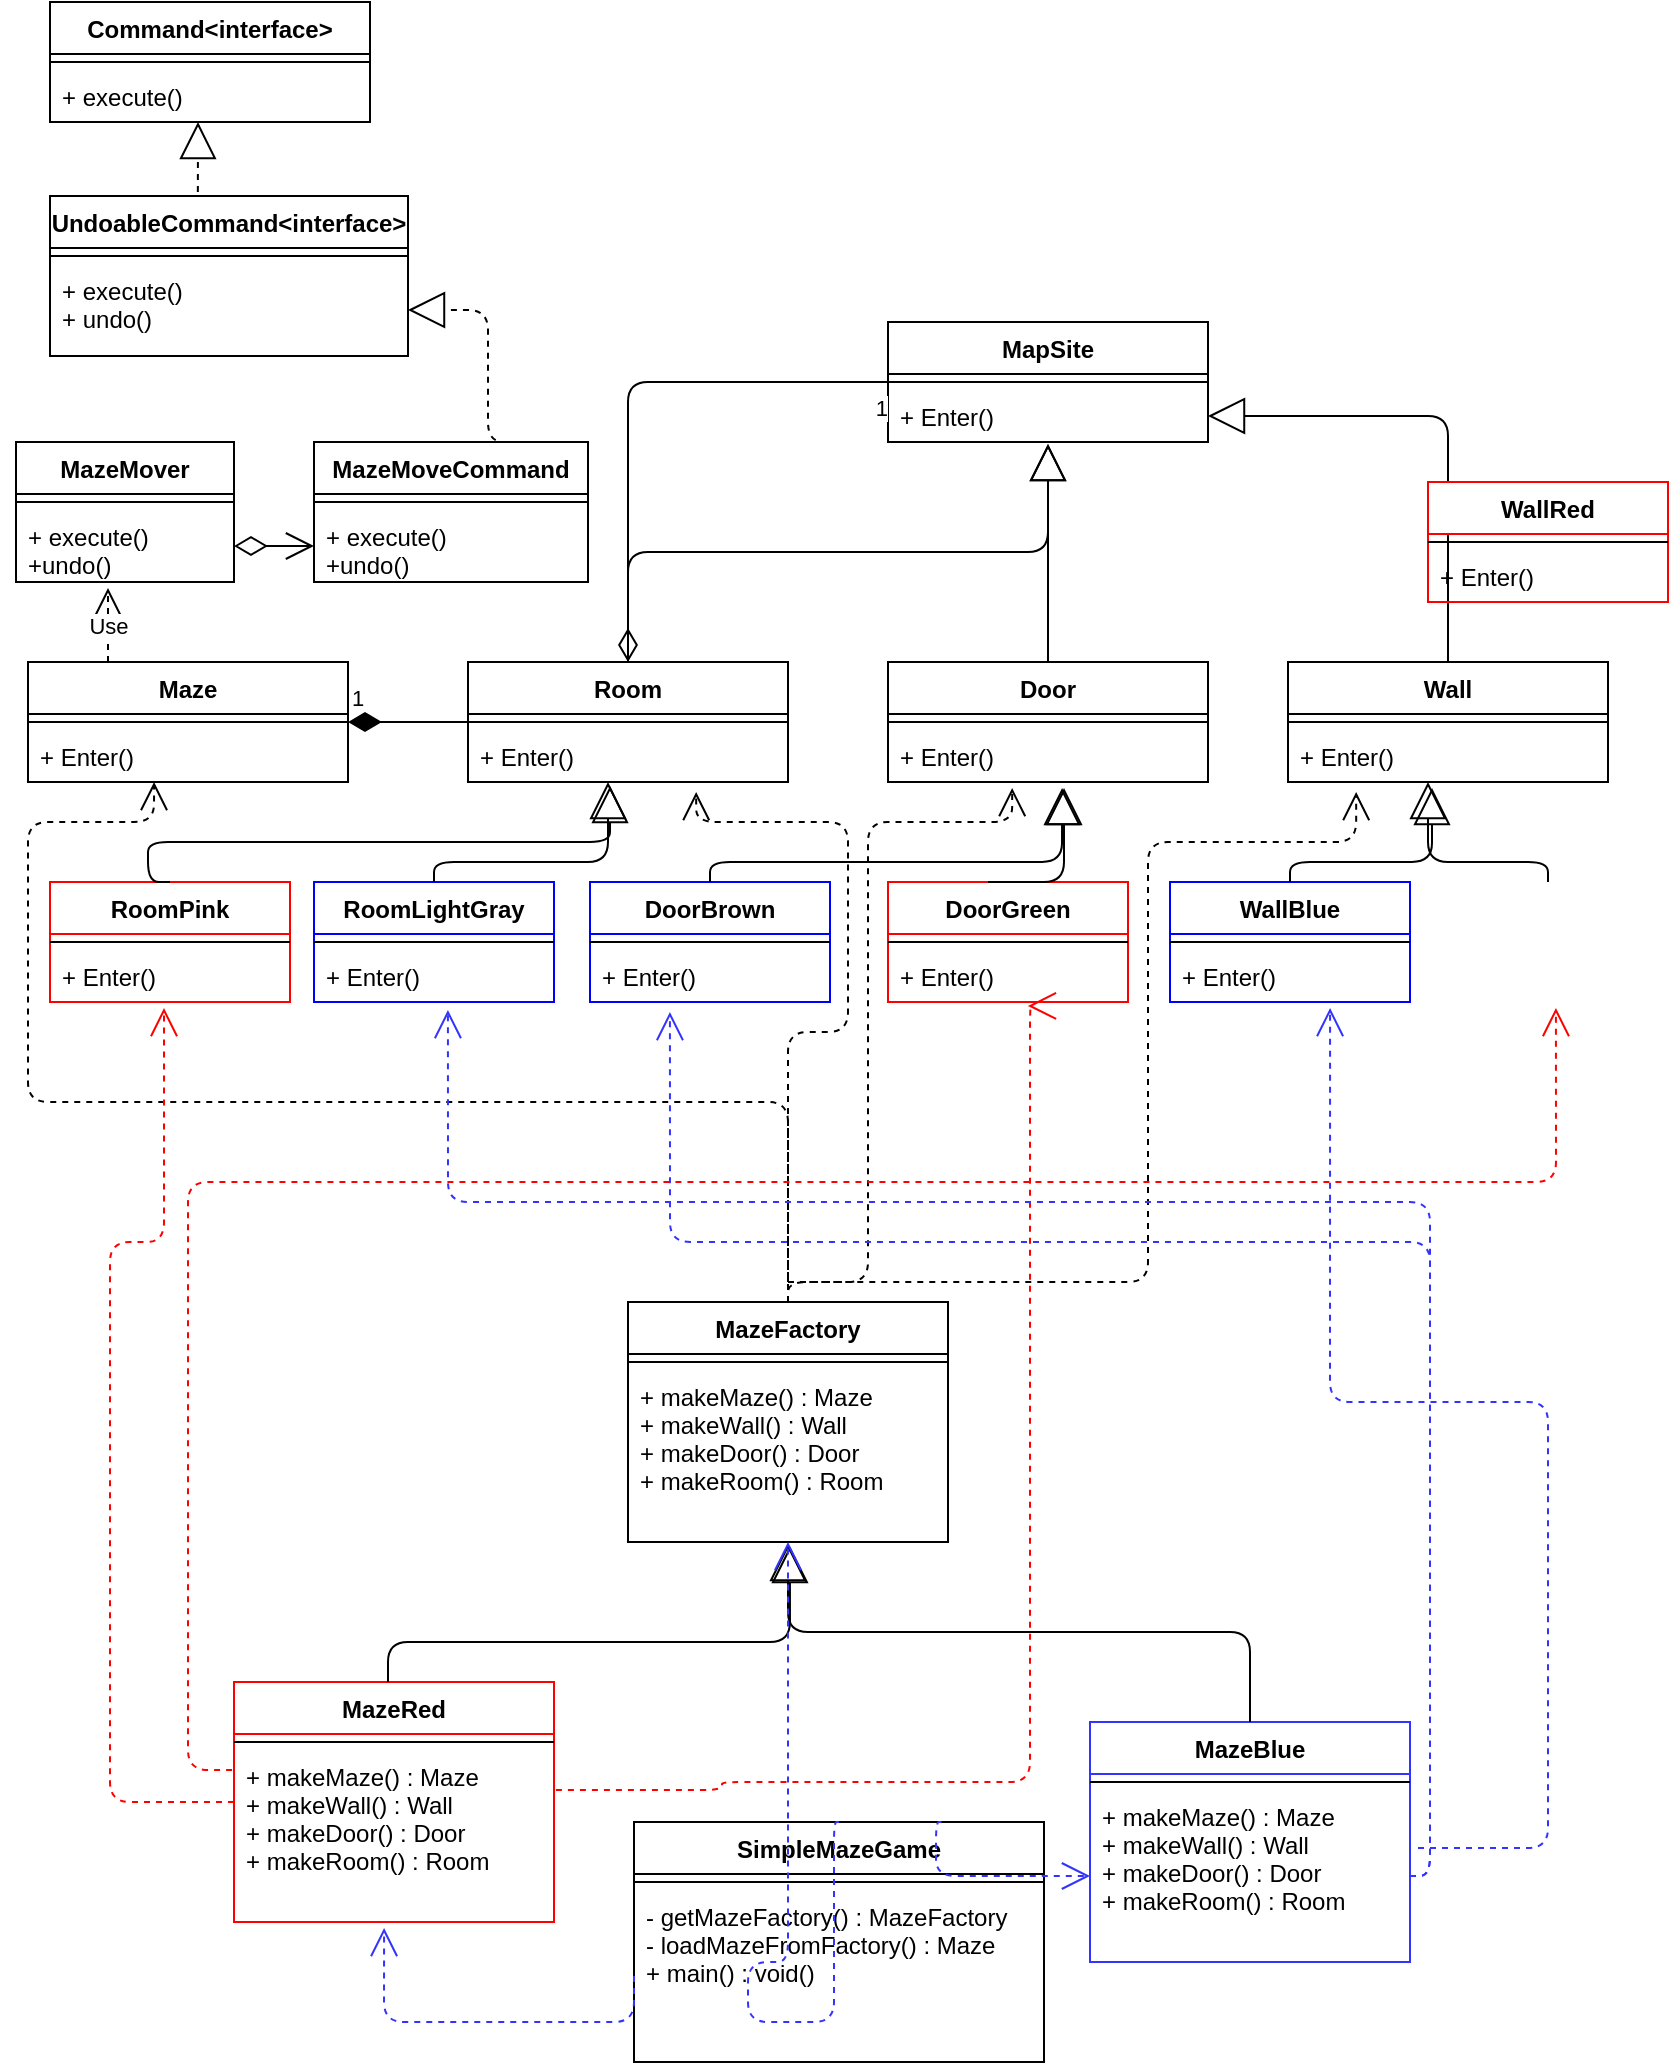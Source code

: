 <mxfile version="14.4.3" type="github">
  <diagram id="TXsH7dUHK2AJdoG5btON" name="Page-1">
    <mxGraphModel dx="1409" dy="719" grid="1" gridSize="10" guides="1" tooltips="1" connect="1" arrows="1" fold="1" page="1" pageScale="1" pageWidth="850" pageHeight="1100" math="0" shadow="0">
      <root>
        <mxCell id="0" />
        <mxCell id="1" parent="0" />
        <mxCell id="nlGNvuuSfk-lhknSh3Hi-1" value="MapSite" style="swimlane;fontStyle=1;align=center;verticalAlign=top;childLayout=stackLayout;horizontal=1;startSize=26;horizontalStack=0;resizeParent=1;resizeParentMax=0;resizeLast=0;collapsible=1;marginBottom=0;" parent="1" vertex="1">
          <mxGeometry x="450" y="180" width="160" height="60" as="geometry" />
        </mxCell>
        <mxCell id="nlGNvuuSfk-lhknSh3Hi-3" value="" style="line;strokeWidth=1;fillColor=none;align=left;verticalAlign=middle;spacingTop=-1;spacingLeft=3;spacingRight=3;rotatable=0;labelPosition=right;points=[];portConstraint=eastwest;" parent="nlGNvuuSfk-lhknSh3Hi-1" vertex="1">
          <mxGeometry y="26" width="160" height="8" as="geometry" />
        </mxCell>
        <mxCell id="nlGNvuuSfk-lhknSh3Hi-4" value="+ Enter()" style="text;strokeColor=none;fillColor=none;align=left;verticalAlign=top;spacingLeft=4;spacingRight=4;overflow=hidden;rotatable=0;points=[[0,0.5],[1,0.5]];portConstraint=eastwest;" parent="nlGNvuuSfk-lhknSh3Hi-1" vertex="1">
          <mxGeometry y="34" width="160" height="26" as="geometry" />
        </mxCell>
        <mxCell id="nlGNvuuSfk-lhknSh3Hi-5" value="Room" style="swimlane;fontStyle=1;align=center;verticalAlign=top;childLayout=stackLayout;horizontal=1;startSize=26;horizontalStack=0;resizeParent=1;resizeParentMax=0;resizeLast=0;collapsible=1;marginBottom=0;" parent="1" vertex="1">
          <mxGeometry x="240" y="350" width="160" height="60" as="geometry" />
        </mxCell>
        <mxCell id="nlGNvuuSfk-lhknSh3Hi-6" value="" style="line;strokeWidth=1;fillColor=none;align=left;verticalAlign=middle;spacingTop=-1;spacingLeft=3;spacingRight=3;rotatable=0;labelPosition=right;points=[];portConstraint=eastwest;" parent="nlGNvuuSfk-lhknSh3Hi-5" vertex="1">
          <mxGeometry y="26" width="160" height="8" as="geometry" />
        </mxCell>
        <mxCell id="nlGNvuuSfk-lhknSh3Hi-7" value="+ Enter()" style="text;strokeColor=none;fillColor=none;align=left;verticalAlign=top;spacingLeft=4;spacingRight=4;overflow=hidden;rotatable=0;points=[[0,0.5],[1,0.5]];portConstraint=eastwest;" parent="nlGNvuuSfk-lhknSh3Hi-5" vertex="1">
          <mxGeometry y="34" width="160" height="26" as="geometry" />
        </mxCell>
        <mxCell id="nlGNvuuSfk-lhknSh3Hi-8" value="Door" style="swimlane;fontStyle=1;align=center;verticalAlign=top;childLayout=stackLayout;horizontal=1;startSize=26;horizontalStack=0;resizeParent=1;resizeParentMax=0;resizeLast=0;collapsible=1;marginBottom=0;" parent="1" vertex="1">
          <mxGeometry x="450" y="350" width="160" height="60" as="geometry" />
        </mxCell>
        <mxCell id="nlGNvuuSfk-lhknSh3Hi-9" value="" style="line;strokeWidth=1;fillColor=none;align=left;verticalAlign=middle;spacingTop=-1;spacingLeft=3;spacingRight=3;rotatable=0;labelPosition=right;points=[];portConstraint=eastwest;" parent="nlGNvuuSfk-lhknSh3Hi-8" vertex="1">
          <mxGeometry y="26" width="160" height="8" as="geometry" />
        </mxCell>
        <mxCell id="nlGNvuuSfk-lhknSh3Hi-10" value="+ Enter()" style="text;strokeColor=none;fillColor=none;align=left;verticalAlign=top;spacingLeft=4;spacingRight=4;overflow=hidden;rotatable=0;points=[[0,0.5],[1,0.5]];portConstraint=eastwest;" parent="nlGNvuuSfk-lhknSh3Hi-8" vertex="1">
          <mxGeometry y="34" width="160" height="26" as="geometry" />
        </mxCell>
        <mxCell id="nlGNvuuSfk-lhknSh3Hi-11" value="Wall" style="swimlane;fontStyle=1;align=center;verticalAlign=top;childLayout=stackLayout;horizontal=1;startSize=26;horizontalStack=0;resizeParent=1;resizeParentMax=0;resizeLast=0;collapsible=1;marginBottom=0;" parent="1" vertex="1">
          <mxGeometry x="650" y="350" width="160" height="60" as="geometry" />
        </mxCell>
        <mxCell id="nlGNvuuSfk-lhknSh3Hi-12" value="" style="line;strokeWidth=1;fillColor=none;align=left;verticalAlign=middle;spacingTop=-1;spacingLeft=3;spacingRight=3;rotatable=0;labelPosition=right;points=[];portConstraint=eastwest;" parent="nlGNvuuSfk-lhknSh3Hi-11" vertex="1">
          <mxGeometry y="26" width="160" height="8" as="geometry" />
        </mxCell>
        <mxCell id="nlGNvuuSfk-lhknSh3Hi-13" value="+ Enter()" style="text;strokeColor=none;fillColor=none;align=left;verticalAlign=top;spacingLeft=4;spacingRight=4;overflow=hidden;rotatable=0;points=[[0,0.5],[1,0.5]];portConstraint=eastwest;" parent="nlGNvuuSfk-lhknSh3Hi-11" vertex="1">
          <mxGeometry y="34" width="160" height="26" as="geometry" />
        </mxCell>
        <mxCell id="nlGNvuuSfk-lhknSh3Hi-14" value="Maze" style="swimlane;fontStyle=1;align=center;verticalAlign=top;childLayout=stackLayout;horizontal=1;startSize=26;horizontalStack=0;resizeParent=1;resizeParentMax=0;resizeLast=0;collapsible=1;marginBottom=0;" parent="1" vertex="1">
          <mxGeometry x="20" y="350" width="160" height="60" as="geometry" />
        </mxCell>
        <mxCell id="nlGNvuuSfk-lhknSh3Hi-15" value="" style="line;strokeWidth=1;fillColor=none;align=left;verticalAlign=middle;spacingTop=-1;spacingLeft=3;spacingRight=3;rotatable=0;labelPosition=right;points=[];portConstraint=eastwest;" parent="nlGNvuuSfk-lhknSh3Hi-14" vertex="1">
          <mxGeometry y="26" width="160" height="8" as="geometry" />
        </mxCell>
        <mxCell id="nlGNvuuSfk-lhknSh3Hi-16" value="+ Enter()" style="text;strokeColor=none;fillColor=none;align=left;verticalAlign=top;spacingLeft=4;spacingRight=4;overflow=hidden;rotatable=0;points=[[0,0.5],[1,0.5]];portConstraint=eastwest;" parent="nlGNvuuSfk-lhknSh3Hi-14" vertex="1">
          <mxGeometry y="34" width="160" height="26" as="geometry" />
        </mxCell>
        <mxCell id="nlGNvuuSfk-lhknSh3Hi-21" value="1" style="endArrow=none;html=1;endSize=12;startArrow=diamondThin;startSize=14;startFill=1;edgeStyle=orthogonalEdgeStyle;align=left;verticalAlign=bottom;endFill=0;exitX=1;exitY=0.5;exitDx=0;exitDy=0;entryX=0;entryY=0.5;entryDx=0;entryDy=0;" parent="1" source="nlGNvuuSfk-lhknSh3Hi-14" target="nlGNvuuSfk-lhknSh3Hi-5" edge="1">
          <mxGeometry x="-1" y="3" relative="1" as="geometry">
            <mxPoint x="220" y="500" as="sourcePoint" />
            <mxPoint x="310" y="500" as="targetPoint" />
            <Array as="points">
              <mxPoint x="210" y="380" />
              <mxPoint x="210" y="380" />
            </Array>
          </mxGeometry>
        </mxCell>
        <mxCell id="nlGNvuuSfk-lhknSh3Hi-22" value="" style="endArrow=none;html=1;endSize=12;startArrow=diamondThin;startSize=14;startFill=0;edgeStyle=orthogonalEdgeStyle;exitX=0.5;exitY=0;exitDx=0;exitDy=0;entryX=0;entryY=0.5;entryDx=0;entryDy=0;endFill=0;" parent="1" source="nlGNvuuSfk-lhknSh3Hi-5" target="nlGNvuuSfk-lhknSh3Hi-1" edge="1">
          <mxGeometry relative="1" as="geometry">
            <mxPoint x="530" y="510" as="sourcePoint" />
            <mxPoint x="690" y="510" as="targetPoint" />
          </mxGeometry>
        </mxCell>
        <mxCell id="nlGNvuuSfk-lhknSh3Hi-24" value="1" style="edgeLabel;resizable=0;html=1;align=right;verticalAlign=top;" parent="nlGNvuuSfk-lhknSh3Hi-22" connectable="0" vertex="1">
          <mxGeometry x="1" relative="1" as="geometry" />
        </mxCell>
        <mxCell id="nlGNvuuSfk-lhknSh3Hi-25" value="" style="endArrow=block;endSize=16;endFill=0;html=1;exitX=0.5;exitY=0;exitDx=0;exitDy=0;entryX=0.5;entryY=1.038;entryDx=0;entryDy=0;entryPerimeter=0;edgeStyle=orthogonalEdgeStyle;" parent="1" source="nlGNvuuSfk-lhknSh3Hi-5" target="nlGNvuuSfk-lhknSh3Hi-4" edge="1">
          <mxGeometry width="160" relative="1" as="geometry">
            <mxPoint x="530" y="510" as="sourcePoint" />
            <mxPoint x="690" y="510" as="targetPoint" />
          </mxGeometry>
        </mxCell>
        <mxCell id="nlGNvuuSfk-lhknSh3Hi-26" value="" style="endArrow=block;endSize=16;endFill=0;html=1;exitX=0.5;exitY=0;exitDx=0;exitDy=0;edgeStyle=orthogonalEdgeStyle;entryX=0.5;entryY=1.038;entryDx=0;entryDy=0;entryPerimeter=0;" parent="1" source="nlGNvuuSfk-lhknSh3Hi-8" target="nlGNvuuSfk-lhknSh3Hi-4" edge="1">
          <mxGeometry width="160" relative="1" as="geometry">
            <mxPoint x="330" y="360" as="sourcePoint" />
            <mxPoint x="470" y="300" as="targetPoint" />
          </mxGeometry>
        </mxCell>
        <mxCell id="nlGNvuuSfk-lhknSh3Hi-27" value="" style="endArrow=block;endSize=16;endFill=0;html=1;exitX=0.5;exitY=0;exitDx=0;exitDy=0;edgeStyle=orthogonalEdgeStyle;" parent="1" source="nlGNvuuSfk-lhknSh3Hi-11" edge="1" target="nlGNvuuSfk-lhknSh3Hi-4">
          <mxGeometry width="160" relative="1" as="geometry">
            <mxPoint x="340" y="370" as="sourcePoint" />
            <mxPoint x="400" y="280" as="targetPoint" />
          </mxGeometry>
        </mxCell>
        <mxCell id="5iFGNc_Or3QthpzFmU8G-1" value="MazeFactory" style="swimlane;fontStyle=1;align=center;verticalAlign=top;childLayout=stackLayout;horizontal=1;startSize=26;horizontalStack=0;resizeParent=1;resizeParentMax=0;resizeLast=0;collapsible=1;marginBottom=0;" parent="1" vertex="1">
          <mxGeometry x="320" y="670" width="160" height="120" as="geometry" />
        </mxCell>
        <mxCell id="5iFGNc_Or3QthpzFmU8G-2" value="" style="line;strokeWidth=1;fillColor=none;align=left;verticalAlign=middle;spacingTop=-1;spacingLeft=3;spacingRight=3;rotatable=0;labelPosition=right;points=[];portConstraint=eastwest;" parent="5iFGNc_Or3QthpzFmU8G-1" vertex="1">
          <mxGeometry y="26" width="160" height="8" as="geometry" />
        </mxCell>
        <mxCell id="5iFGNc_Or3QthpzFmU8G-3" value="+ makeMaze() : Maze&#xa;+ makeWall() : Wall&#xa;+ makeDoor() : Door&#xa;+ makeRoom() : Room" style="text;strokeColor=none;fillColor=none;align=left;verticalAlign=top;spacingLeft=4;spacingRight=4;overflow=hidden;rotatable=0;points=[[0,0.5],[1,0.5]];portConstraint=eastwest;" parent="5iFGNc_Or3QthpzFmU8G-1" vertex="1">
          <mxGeometry y="34" width="160" height="86" as="geometry" />
        </mxCell>
        <mxCell id="5iFGNc_Or3QthpzFmU8G-4" value="MazeRed" style="swimlane;fontStyle=1;align=center;verticalAlign=top;childLayout=stackLayout;horizontal=1;startSize=26;horizontalStack=0;resizeParent=1;resizeParentMax=0;resizeLast=0;collapsible=1;marginBottom=0;strokeColor=#FF0000;" parent="1" vertex="1">
          <mxGeometry x="123" y="860" width="160" height="120" as="geometry" />
        </mxCell>
        <mxCell id="5iFGNc_Or3QthpzFmU8G-5" value="" style="line;strokeWidth=1;fillColor=none;align=left;verticalAlign=middle;spacingTop=-1;spacingLeft=3;spacingRight=3;rotatable=0;labelPosition=right;points=[];portConstraint=eastwest;" parent="5iFGNc_Or3QthpzFmU8G-4" vertex="1">
          <mxGeometry y="26" width="160" height="8" as="geometry" />
        </mxCell>
        <mxCell id="5iFGNc_Or3QthpzFmU8G-6" value="+ makeMaze() : Maze&#xa;+ makeWall() : Wall&#xa;+ makeDoor() : Door&#xa;+ makeRoom() : Room" style="text;strokeColor=none;fillColor=none;align=left;verticalAlign=top;spacingLeft=4;spacingRight=4;overflow=hidden;rotatable=0;points=[[0,0.5],[1,0.5]];portConstraint=eastwest;" parent="5iFGNc_Or3QthpzFmU8G-4" vertex="1">
          <mxGeometry y="34" width="160" height="86" as="geometry" />
        </mxCell>
        <mxCell id="5iFGNc_Or3QthpzFmU8G-7" value="MazeBlue" style="swimlane;fontStyle=1;align=center;verticalAlign=top;childLayout=stackLayout;horizontal=1;startSize=26;horizontalStack=0;resizeParent=1;resizeParentMax=0;resizeLast=0;collapsible=1;marginBottom=0;strokeColor=#3333FF;" parent="1" vertex="1">
          <mxGeometry x="551" y="880" width="160" height="120" as="geometry" />
        </mxCell>
        <mxCell id="5iFGNc_Or3QthpzFmU8G-8" value="" style="line;strokeWidth=1;fillColor=none;align=left;verticalAlign=middle;spacingTop=-1;spacingLeft=3;spacingRight=3;rotatable=0;labelPosition=right;points=[];portConstraint=eastwest;" parent="5iFGNc_Or3QthpzFmU8G-7" vertex="1">
          <mxGeometry y="26" width="160" height="8" as="geometry" />
        </mxCell>
        <mxCell id="5iFGNc_Or3QthpzFmU8G-9" value="+ makeMaze() : Maze&#xa;+ makeWall() : Wall&#xa;+ makeDoor() : Door&#xa;+ makeRoom() : Room" style="text;strokeColor=none;fillColor=none;align=left;verticalAlign=top;spacingLeft=4;spacingRight=4;overflow=hidden;rotatable=0;points=[[0,0.5],[1,0.5]];portConstraint=eastwest;" parent="5iFGNc_Or3QthpzFmU8G-7" vertex="1">
          <mxGeometry y="34" width="160" height="86" as="geometry" />
        </mxCell>
        <mxCell id="5iFGNc_Or3QthpzFmU8G-10" value="" style="endArrow=block;endSize=16;endFill=0;html=1;exitX=0.5;exitY=0;exitDx=0;exitDy=0;edgeStyle=orthogonalEdgeStyle;entryX=0.5;entryY=1.012;entryDx=0;entryDy=0;entryPerimeter=0;" parent="1" source="5iFGNc_Or3QthpzFmU8G-7" target="5iFGNc_Or3QthpzFmU8G-3" edge="1">
          <mxGeometry width="160" relative="1" as="geometry">
            <mxPoint x="740" y="360" as="sourcePoint" />
            <mxPoint x="410" y="290" as="targetPoint" />
          </mxGeometry>
        </mxCell>
        <mxCell id="5iFGNc_Or3QthpzFmU8G-11" value="" style="endArrow=block;endSize=16;endFill=0;html=1;edgeStyle=orthogonalEdgeStyle;entryX=0.506;entryY=1.023;entryDx=0;entryDy=0;entryPerimeter=0;" parent="1" source="5iFGNc_Or3QthpzFmU8G-4" target="5iFGNc_Or3QthpzFmU8G-3" edge="1">
          <mxGeometry width="160" relative="1" as="geometry">
            <mxPoint x="710" y="750" as="sourcePoint" />
            <mxPoint x="410" y="671.032" as="targetPoint" />
            <Array as="points">
              <mxPoint x="200" y="840" />
              <mxPoint x="401" y="840" />
            </Array>
          </mxGeometry>
        </mxCell>
        <mxCell id="5iFGNc_Or3QthpzFmU8G-12" value="RoomPink" style="swimlane;fontStyle=1;align=center;verticalAlign=top;childLayout=stackLayout;horizontal=1;startSize=26;horizontalStack=0;resizeParent=1;resizeParentMax=0;resizeLast=0;collapsible=1;marginBottom=0;strokeColor=#FF0000;" parent="1" vertex="1">
          <mxGeometry x="31" y="460" width="120" height="60" as="geometry" />
        </mxCell>
        <mxCell id="5iFGNc_Or3QthpzFmU8G-13" value="" style="line;strokeWidth=1;fillColor=none;align=left;verticalAlign=middle;spacingTop=-1;spacingLeft=3;spacingRight=3;rotatable=0;labelPosition=right;points=[];portConstraint=eastwest;" parent="5iFGNc_Or3QthpzFmU8G-12" vertex="1">
          <mxGeometry y="26" width="120" height="8" as="geometry" />
        </mxCell>
        <mxCell id="5iFGNc_Or3QthpzFmU8G-14" value="+ Enter()" style="text;strokeColor=none;fillColor=none;align=left;verticalAlign=top;spacingLeft=4;spacingRight=4;overflow=hidden;rotatable=0;points=[[0,0.5],[1,0.5]];portConstraint=eastwest;" parent="5iFGNc_Or3QthpzFmU8G-12" vertex="1">
          <mxGeometry y="34" width="120" height="26" as="geometry" />
        </mxCell>
        <mxCell id="5iFGNc_Or3QthpzFmU8G-18" value="RoomLightGray" style="swimlane;fontStyle=1;align=center;verticalAlign=top;childLayout=stackLayout;horizontal=1;startSize=26;horizontalStack=0;resizeParent=1;resizeParentMax=0;resizeLast=0;collapsible=1;marginBottom=0;strokeColor=#0000FF;" parent="1" vertex="1">
          <mxGeometry x="163" y="460" width="120" height="60" as="geometry" />
        </mxCell>
        <mxCell id="5iFGNc_Or3QthpzFmU8G-19" value="" style="line;strokeWidth=1;fillColor=none;align=left;verticalAlign=middle;spacingTop=-1;spacingLeft=3;spacingRight=3;rotatable=0;labelPosition=right;points=[];portConstraint=eastwest;" parent="5iFGNc_Or3QthpzFmU8G-18" vertex="1">
          <mxGeometry y="26" width="120" height="8" as="geometry" />
        </mxCell>
        <mxCell id="5iFGNc_Or3QthpzFmU8G-20" value="+ Enter()" style="text;strokeColor=none;fillColor=none;align=left;verticalAlign=top;spacingLeft=4;spacingRight=4;overflow=hidden;rotatable=0;points=[[0,0.5],[1,0.5]];portConstraint=eastwest;" parent="5iFGNc_Or3QthpzFmU8G-18" vertex="1">
          <mxGeometry y="34" width="120" height="26" as="geometry" />
        </mxCell>
        <mxCell id="5iFGNc_Or3QthpzFmU8G-21" value="DoorBrown" style="swimlane;fontStyle=1;align=center;verticalAlign=top;childLayout=stackLayout;horizontal=1;startSize=26;horizontalStack=0;resizeParent=1;resizeParentMax=0;resizeLast=0;collapsible=1;marginBottom=0;strokeColor=#0000FF;" parent="1" vertex="1">
          <mxGeometry x="301" y="460" width="120" height="60" as="geometry" />
        </mxCell>
        <mxCell id="5iFGNc_Or3QthpzFmU8G-22" value="" style="line;strokeWidth=1;fillColor=none;align=left;verticalAlign=middle;spacingTop=-1;spacingLeft=3;spacingRight=3;rotatable=0;labelPosition=right;points=[];portConstraint=eastwest;" parent="5iFGNc_Or3QthpzFmU8G-21" vertex="1">
          <mxGeometry y="26" width="120" height="8" as="geometry" />
        </mxCell>
        <mxCell id="5iFGNc_Or3QthpzFmU8G-23" value="+ Enter()" style="text;strokeColor=none;fillColor=none;align=left;verticalAlign=top;spacingLeft=4;spacingRight=4;overflow=hidden;rotatable=0;points=[[0,0.5],[1,0.5]];portConstraint=eastwest;" parent="5iFGNc_Or3QthpzFmU8G-21" vertex="1">
          <mxGeometry y="34" width="120" height="26" as="geometry" />
        </mxCell>
        <mxCell id="5iFGNc_Or3QthpzFmU8G-24" value="DoorGreen" style="swimlane;fontStyle=1;align=center;verticalAlign=top;childLayout=stackLayout;horizontal=1;startSize=26;horizontalStack=0;resizeParent=1;resizeParentMax=0;resizeLast=0;collapsible=1;marginBottom=0;strokeColor=#FF0000;" parent="1" vertex="1">
          <mxGeometry x="450" y="460" width="120" height="60" as="geometry" />
        </mxCell>
        <mxCell id="5iFGNc_Or3QthpzFmU8G-25" value="" style="line;strokeWidth=1;fillColor=none;align=left;verticalAlign=middle;spacingTop=-1;spacingLeft=3;spacingRight=3;rotatable=0;labelPosition=right;points=[];portConstraint=eastwest;" parent="5iFGNc_Or3QthpzFmU8G-24" vertex="1">
          <mxGeometry y="26" width="120" height="8" as="geometry" />
        </mxCell>
        <mxCell id="5iFGNc_Or3QthpzFmU8G-26" value="+ Enter()" style="text;strokeColor=none;fillColor=none;align=left;verticalAlign=top;spacingLeft=4;spacingRight=4;overflow=hidden;rotatable=0;points=[[0,0.5],[1,0.5]];portConstraint=eastwest;" parent="5iFGNc_Or3QthpzFmU8G-24" vertex="1">
          <mxGeometry y="34" width="120" height="26" as="geometry" />
        </mxCell>
        <mxCell id="5iFGNc_Or3QthpzFmU8G-27" value="WallBlue" style="swimlane;fontStyle=1;align=center;verticalAlign=top;childLayout=stackLayout;horizontal=1;startSize=26;horizontalStack=0;resizeParent=1;resizeParentMax=0;resizeLast=0;collapsible=1;marginBottom=0;strokeColor=#0000FF;" parent="1" vertex="1">
          <mxGeometry x="591" y="460" width="120" height="60" as="geometry" />
        </mxCell>
        <mxCell id="5iFGNc_Or3QthpzFmU8G-28" value="" style="line;strokeWidth=1;fillColor=none;align=left;verticalAlign=middle;spacingTop=-1;spacingLeft=3;spacingRight=3;rotatable=0;labelPosition=right;points=[];portConstraint=eastwest;" parent="5iFGNc_Or3QthpzFmU8G-27" vertex="1">
          <mxGeometry y="26" width="120" height="8" as="geometry" />
        </mxCell>
        <mxCell id="5iFGNc_Or3QthpzFmU8G-29" value="+ Enter()" style="text;strokeColor=none;fillColor=none;align=left;verticalAlign=top;spacingLeft=4;spacingRight=4;overflow=hidden;rotatable=0;points=[[0,0.5],[1,0.5]];portConstraint=eastwest;" parent="5iFGNc_Or3QthpzFmU8G-27" vertex="1">
          <mxGeometry y="34" width="120" height="26" as="geometry" />
        </mxCell>
        <mxCell id="5iFGNc_Or3QthpzFmU8G-30" value="WallRed" style="swimlane;fontStyle=1;align=center;verticalAlign=top;childLayout=stackLayout;horizontal=1;startSize=26;horizontalStack=0;resizeParent=1;resizeParentMax=0;resizeLast=0;collapsible=1;marginBottom=0;strokeColor=#FF0000;" parent="1" vertex="1">
          <mxGeometry x="720" y="260" width="120" height="60" as="geometry" />
        </mxCell>
        <mxCell id="5iFGNc_Or3QthpzFmU8G-31" value="" style="line;strokeWidth=1;fillColor=none;align=left;verticalAlign=middle;spacingTop=-1;spacingLeft=3;spacingRight=3;rotatable=0;labelPosition=right;points=[];portConstraint=eastwest;" parent="5iFGNc_Or3QthpzFmU8G-30" vertex="1">
          <mxGeometry y="26" width="120" height="8" as="geometry" />
        </mxCell>
        <mxCell id="5iFGNc_Or3QthpzFmU8G-32" value="+ Enter()" style="text;strokeColor=none;fillColor=none;align=left;verticalAlign=top;spacingLeft=4;spacingRight=4;overflow=hidden;rotatable=0;points=[[0,0.5],[1,0.5]];portConstraint=eastwest;" parent="5iFGNc_Or3QthpzFmU8G-30" vertex="1">
          <mxGeometry y="34" width="120" height="26" as="geometry" />
        </mxCell>
        <mxCell id="5iFGNc_Or3QthpzFmU8G-33" value="" style="endArrow=block;endSize=16;endFill=0;html=1;edgeStyle=orthogonalEdgeStyle;entryX=0.444;entryY=1.077;entryDx=0;entryDy=0;entryPerimeter=0;exitX=0.5;exitY=0;exitDx=0;exitDy=0;" parent="1" source="5iFGNc_Or3QthpzFmU8G-12" target="nlGNvuuSfk-lhknSh3Hi-7" edge="1">
          <mxGeometry width="160" relative="1" as="geometry">
            <mxPoint x="210" y="750" as="sourcePoint" />
            <mxPoint x="410.96" y="671.978" as="targetPoint" />
            <Array as="points">
              <mxPoint x="80" y="440" />
              <mxPoint x="311" y="440" />
            </Array>
          </mxGeometry>
        </mxCell>
        <mxCell id="5iFGNc_Or3QthpzFmU8G-34" value="" style="endArrow=block;endSize=16;endFill=0;html=1;edgeStyle=orthogonalEdgeStyle;exitX=0.5;exitY=0;exitDx=0;exitDy=0;" parent="1" source="5iFGNc_Or3QthpzFmU8G-18" edge="1">
          <mxGeometry width="160" relative="1" as="geometry">
            <mxPoint x="90" y="470" as="sourcePoint" />
            <mxPoint x="310" y="410" as="targetPoint" />
            <Array as="points">
              <mxPoint x="223" y="450" />
              <mxPoint x="310" y="450" />
            </Array>
          </mxGeometry>
        </mxCell>
        <mxCell id="5iFGNc_Or3QthpzFmU8G-35" value="" style="endArrow=block;endSize=16;endFill=0;html=1;edgeStyle=orthogonalEdgeStyle;exitX=0.5;exitY=0;exitDx=0;exitDy=0;entryX=0.544;entryY=1.115;entryDx=0;entryDy=0;entryPerimeter=0;" parent="1" source="5iFGNc_Or3QthpzFmU8G-21" target="nlGNvuuSfk-lhknSh3Hi-10" edge="1">
          <mxGeometry width="160" relative="1" as="geometry">
            <mxPoint x="90" y="470" as="sourcePoint" />
            <mxPoint x="550" y="450" as="targetPoint" />
            <Array as="points">
              <mxPoint x="361" y="450" />
              <mxPoint x="537" y="450" />
            </Array>
          </mxGeometry>
        </mxCell>
        <mxCell id="5iFGNc_Or3QthpzFmU8G-36" value="" style="endArrow=block;endSize=16;endFill=0;html=1;edgeStyle=orthogonalEdgeStyle;entryX=0.55;entryY=1.115;entryDx=0;entryDy=0;entryPerimeter=0;" parent="1" target="nlGNvuuSfk-lhknSh3Hi-10" edge="1">
          <mxGeometry width="160" relative="1" as="geometry">
            <mxPoint x="500" y="460" as="sourcePoint" />
            <mxPoint x="547.04" y="422.99" as="targetPoint" />
            <Array as="points">
              <mxPoint x="538" y="460" />
            </Array>
          </mxGeometry>
        </mxCell>
        <mxCell id="5iFGNc_Or3QthpzFmU8G-37" value="" style="endArrow=block;endSize=16;endFill=0;html=1;edgeStyle=orthogonalEdgeStyle;exitX=0.5;exitY=0;exitDx=0;exitDy=0;entryX=0.45;entryY=1.115;entryDx=0;entryDy=0;entryPerimeter=0;" parent="1" source="5iFGNc_Or3QthpzFmU8G-27" target="nlGNvuuSfk-lhknSh3Hi-13" edge="1">
          <mxGeometry width="160" relative="1" as="geometry">
            <mxPoint x="385" y="470" as="sourcePoint" />
            <mxPoint x="561.04" y="422.99" as="targetPoint" />
            <Array as="points">
              <mxPoint x="651" y="450" />
              <mxPoint x="722" y="450" />
            </Array>
          </mxGeometry>
        </mxCell>
        <mxCell id="5iFGNc_Or3QthpzFmU8G-38" value="" style="endArrow=block;endSize=16;endFill=0;html=1;edgeStyle=orthogonalEdgeStyle;exitX=0.5;exitY=0;exitDx=0;exitDy=0;" parent="1" edge="1">
          <mxGeometry width="160" relative="1" as="geometry">
            <mxPoint x="780" y="460" as="sourcePoint" />
            <mxPoint x="720" y="410" as="targetPoint" />
            <Array as="points">
              <mxPoint x="780" y="450" />
              <mxPoint x="720" y="450" />
            </Array>
          </mxGeometry>
        </mxCell>
        <mxCell id="5iFGNc_Or3QthpzFmU8G-39" value="" style="endArrow=open;endSize=12;dashed=1;html=1;exitX=0.5;exitY=0;exitDx=0;exitDy=0;entryX=0.394;entryY=1;entryDx=0;entryDy=0;entryPerimeter=0;edgeStyle=orthogonalEdgeStyle;elbow=vertical;" parent="1" source="5iFGNc_Or3QthpzFmU8G-1" target="nlGNvuuSfk-lhknSh3Hi-16" edge="1">
          <mxGeometry width="160" relative="1" as="geometry">
            <mxPoint x="220" y="480" as="sourcePoint" />
            <mxPoint x="380" y="480" as="targetPoint" />
            <Array as="points">
              <mxPoint x="400" y="570" />
              <mxPoint x="20" y="570" />
              <mxPoint x="20" y="430" />
              <mxPoint x="83" y="430" />
            </Array>
          </mxGeometry>
        </mxCell>
        <mxCell id="5iFGNc_Or3QthpzFmU8G-41" value="" style="endArrow=open;endSize=12;dashed=1;html=1;edgeStyle=orthogonalEdgeStyle;entryX=0.713;entryY=1.192;entryDx=0;entryDy=0;entryPerimeter=0;" parent="1" target="nlGNvuuSfk-lhknSh3Hi-7" edge="1">
          <mxGeometry width="160" relative="1" as="geometry">
            <mxPoint x="400" y="660" as="sourcePoint" />
            <mxPoint x="191" y="610" as="targetPoint" />
            <Array as="points">
              <mxPoint x="400" y="535" />
              <mxPoint x="430" y="535" />
              <mxPoint x="430" y="430" />
              <mxPoint x="354" y="430" />
            </Array>
          </mxGeometry>
        </mxCell>
        <mxCell id="5iFGNc_Or3QthpzFmU8G-42" value="" style="endArrow=open;endSize=12;dashed=1;html=1;edgeStyle=orthogonalEdgeStyle;entryX=0.388;entryY=1.115;entryDx=0;entryDy=0;entryPerimeter=0;" parent="1" target="nlGNvuuSfk-lhknSh3Hi-10" edge="1">
          <mxGeometry width="160" relative="1" as="geometry">
            <mxPoint x="400" y="660" as="sourcePoint" />
            <mxPoint x="201" y="620" as="targetPoint" />
            <Array as="points">
              <mxPoint x="440" y="660" />
              <mxPoint x="440" y="430" />
              <mxPoint x="512" y="430" />
            </Array>
          </mxGeometry>
        </mxCell>
        <mxCell id="5iFGNc_Or3QthpzFmU8G-43" value="" style="endArrow=open;endSize=12;dashed=1;html=1;edgeStyle=orthogonalEdgeStyle;entryX=0.213;entryY=1.192;entryDx=0;entryDy=0;entryPerimeter=0;" parent="1" target="nlGNvuuSfk-lhknSh3Hi-13" edge="1">
          <mxGeometry width="160" relative="1" as="geometry">
            <mxPoint x="400" y="670" as="sourcePoint" />
            <mxPoint x="211" y="630" as="targetPoint" />
            <Array as="points">
              <mxPoint x="400" y="660" />
              <mxPoint x="580" y="660" />
              <mxPoint x="580" y="440" />
              <mxPoint x="684" y="440" />
            </Array>
          </mxGeometry>
        </mxCell>
        <mxCell id="5iFGNc_Or3QthpzFmU8G-44" value="" style="endArrow=open;endSize=12;dashed=1;html=1;edgeStyle=orthogonalEdgeStyle;entryX=0.475;entryY=1.115;entryDx=0;entryDy=0;entryPerimeter=0;exitX=0;exitY=0.5;exitDx=0;exitDy=0;strokeColor=#FF0000;" parent="1" source="5iFGNc_Or3QthpzFmU8G-4" target="5iFGNc_Or3QthpzFmU8G-14" edge="1">
          <mxGeometry width="160" relative="1" as="geometry">
            <mxPoint x="61" y="640" as="sourcePoint" />
            <mxPoint x="221" y="640" as="targetPoint" />
            <Array as="points">
              <mxPoint x="61" y="920" />
              <mxPoint x="61" y="640" />
              <mxPoint x="88" y="640" />
            </Array>
          </mxGeometry>
        </mxCell>
        <mxCell id="5iFGNc_Or3QthpzFmU8G-45" value="" style="endArrow=open;endSize=12;dashed=1;html=1;edgeStyle=orthogonalEdgeStyle;exitX=-0.006;exitY=0.116;exitDx=0;exitDy=0;exitPerimeter=0;entryX=0.533;entryY=1.115;entryDx=0;entryDy=0;entryPerimeter=0;strokeColor=#FF0000;" parent="1" source="5iFGNc_Or3QthpzFmU8G-6" edge="1">
          <mxGeometry width="160" relative="1" as="geometry">
            <mxPoint x="71" y="650" as="sourcePoint" />
            <mxPoint x="783.96" y="522.99" as="targetPoint" />
            <Array as="points">
              <mxPoint x="100" y="904" />
              <mxPoint x="100" y="610" />
              <mxPoint x="784" y="610" />
            </Array>
          </mxGeometry>
        </mxCell>
        <mxCell id="5iFGNc_Or3QthpzFmU8G-46" value="" style="endArrow=open;endSize=12;dashed=1;html=1;edgeStyle=orthogonalEdgeStyle;exitX=1.006;exitY=0.233;exitDx=0;exitDy=0;exitPerimeter=0;entryX=0.583;entryY=1.077;entryDx=0;entryDy=0;entryPerimeter=0;strokeColor=#FF0000;" parent="1" source="5iFGNc_Or3QthpzFmU8G-6" target="5iFGNc_Or3QthpzFmU8G-26" edge="1">
          <mxGeometry width="160" relative="1" as="geometry">
            <mxPoint x="81" y="660" as="sourcePoint" />
            <mxPoint x="241" y="660" as="targetPoint" />
            <Array as="points">
              <mxPoint x="367" y="914" />
              <mxPoint x="367" y="910" />
              <mxPoint x="521" y="910" />
            </Array>
          </mxGeometry>
        </mxCell>
        <mxCell id="5iFGNc_Or3QthpzFmU8G-47" value="" style="endArrow=open;endSize=12;dashed=1;html=1;edgeStyle=orthogonalEdgeStyle;entryX=0.558;entryY=1.154;entryDx=0;entryDy=0;entryPerimeter=0;exitX=1;exitY=0.5;exitDx=0;exitDy=0;strokeColor=#3333FF;" parent="1" source="5iFGNc_Or3QthpzFmU8G-9" target="5iFGNc_Or3QthpzFmU8G-20" edge="1">
          <mxGeometry width="160" relative="1" as="geometry">
            <mxPoint x="91" y="670" as="sourcePoint" />
            <mxPoint x="251" y="670" as="targetPoint" />
            <Array as="points">
              <mxPoint x="721" y="957" />
              <mxPoint x="721" y="620" />
              <mxPoint x="230" y="620" />
            </Array>
          </mxGeometry>
        </mxCell>
        <mxCell id="5iFGNc_Or3QthpzFmU8G-48" value="" style="endArrow=open;endSize=12;dashed=1;html=1;edgeStyle=orthogonalEdgeStyle;entryX=0.333;entryY=1.192;entryDx=0;entryDy=0;entryPerimeter=0;exitX=1;exitY=0.5;exitDx=0;exitDy=0;strokeColor=#3333FF;" parent="1" source="5iFGNc_Or3QthpzFmU8G-9" target="5iFGNc_Or3QthpzFmU8G-23" edge="1">
          <mxGeometry width="160" relative="1" as="geometry">
            <mxPoint x="101" y="680" as="sourcePoint" />
            <mxPoint x="261" y="680" as="targetPoint" />
            <Array as="points">
              <mxPoint x="721" y="957" />
              <mxPoint x="721" y="640" />
              <mxPoint x="341" y="640" />
            </Array>
          </mxGeometry>
        </mxCell>
        <mxCell id="5iFGNc_Or3QthpzFmU8G-49" value="" style="endArrow=open;endSize=12;dashed=1;html=1;edgeStyle=orthogonalEdgeStyle;entryX=0.667;entryY=1.115;entryDx=0;entryDy=0;entryPerimeter=0;exitX=1.025;exitY=0.337;exitDx=0;exitDy=0;exitPerimeter=0;strokeColor=#3333FF;" parent="1" source="5iFGNc_Or3QthpzFmU8G-9" target="5iFGNc_Or3QthpzFmU8G-29" edge="1">
          <mxGeometry width="160" relative="1" as="geometry">
            <mxPoint x="111" y="690" as="sourcePoint" />
            <mxPoint x="271" y="690" as="targetPoint" />
            <Array as="points">
              <mxPoint x="780" y="943" />
              <mxPoint x="780" y="720" />
              <mxPoint x="671" y="720" />
            </Array>
          </mxGeometry>
        </mxCell>
        <mxCell id="5iFGNc_Or3QthpzFmU8G-51" value="SimpleMazeGame" style="swimlane;fontStyle=1;align=center;verticalAlign=top;childLayout=stackLayout;horizontal=1;startSize=26;horizontalStack=0;resizeParent=1;resizeParentMax=0;resizeLast=0;collapsible=1;marginBottom=0;" parent="1" vertex="1">
          <mxGeometry x="323" y="930" width="205" height="120" as="geometry" />
        </mxCell>
        <mxCell id="5iFGNc_Or3QthpzFmU8G-52" value="" style="line;strokeWidth=1;fillColor=none;align=left;verticalAlign=middle;spacingTop=-1;spacingLeft=3;spacingRight=3;rotatable=0;labelPosition=right;points=[];portConstraint=eastwest;" parent="5iFGNc_Or3QthpzFmU8G-51" vertex="1">
          <mxGeometry y="26" width="205" height="8" as="geometry" />
        </mxCell>
        <mxCell id="5iFGNc_Or3QthpzFmU8G-53" value="- getMazeFactory() : MazeFactory&#xa;- loadMazeFromFactory() : Maze&#xa;+ main() : void()" style="text;strokeColor=none;fillColor=none;align=left;verticalAlign=top;spacingLeft=4;spacingRight=4;overflow=hidden;rotatable=0;points=[[0,0.5],[1,0.5]];portConstraint=eastwest;" parent="5iFGNc_Or3QthpzFmU8G-51" vertex="1">
          <mxGeometry y="34" width="205" height="86" as="geometry" />
        </mxCell>
        <mxCell id="5iFGNc_Or3QthpzFmU8G-54" value="" style="endArrow=open;endSize=12;dashed=1;html=1;strokeColor=#3333FF;exitX=0;exitY=0.5;exitDx=0;exitDy=0;entryX=0.469;entryY=1.035;entryDx=0;entryDy=0;entryPerimeter=0;edgeStyle=orthogonalEdgeStyle;" parent="1" source="5iFGNc_Or3QthpzFmU8G-53" target="5iFGNc_Or3QthpzFmU8G-6" edge="1">
          <mxGeometry width="160" relative="1" as="geometry">
            <mxPoint x="260" y="1000" as="sourcePoint" />
            <mxPoint x="420" y="1000" as="targetPoint" />
            <Array as="points">
              <mxPoint x="323" y="1030" />
              <mxPoint x="198" y="1030" />
            </Array>
          </mxGeometry>
        </mxCell>
        <mxCell id="5iFGNc_Or3QthpzFmU8G-55" value="" style="endArrow=open;endSize=12;dashed=1;html=1;strokeColor=#3333FF;exitX=0.5;exitY=0;exitDx=0;exitDy=0;edgeStyle=orthogonalEdgeStyle;" parent="1" source="5iFGNc_Or3QthpzFmU8G-51" edge="1">
          <mxGeometry width="160" relative="1" as="geometry">
            <mxPoint x="330" y="1167" as="sourcePoint" />
            <mxPoint x="400" y="790" as="targetPoint" />
            <Array as="points">
              <mxPoint x="423" y="1030" />
              <mxPoint x="380" y="1030" />
              <mxPoint x="380" y="1000" />
              <mxPoint x="400" y="1000" />
            </Array>
          </mxGeometry>
        </mxCell>
        <mxCell id="5iFGNc_Or3QthpzFmU8G-56" value="" style="endArrow=open;endSize=12;dashed=1;html=1;strokeColor=#3333FF;exitX=0.75;exitY=0;exitDx=0;exitDy=0;edgeStyle=orthogonalEdgeStyle;entryX=0;entryY=0.5;entryDx=0;entryDy=0;" parent="1" source="5iFGNc_Or3QthpzFmU8G-51" target="5iFGNc_Or3QthpzFmU8G-9" edge="1">
          <mxGeometry width="160" relative="1" as="geometry">
            <mxPoint x="432.5" y="1090" as="sourcePoint" />
            <mxPoint x="410" y="800" as="targetPoint" />
            <Array as="points">
              <mxPoint x="474" y="957" />
            </Array>
          </mxGeometry>
        </mxCell>
        <mxCell id="YsUjoydiSRNC3cudV2yD-1" value="Command&lt;interface&gt;" style="swimlane;fontStyle=1;align=center;verticalAlign=top;childLayout=stackLayout;horizontal=1;startSize=26;horizontalStack=0;resizeParent=1;resizeParentMax=0;resizeLast=0;collapsible=1;marginBottom=0;" vertex="1" parent="1">
          <mxGeometry x="31" y="20" width="160" height="60" as="geometry" />
        </mxCell>
        <mxCell id="YsUjoydiSRNC3cudV2yD-2" value="" style="line;strokeWidth=1;fillColor=none;align=left;verticalAlign=middle;spacingTop=-1;spacingLeft=3;spacingRight=3;rotatable=0;labelPosition=right;points=[];portConstraint=eastwest;" vertex="1" parent="YsUjoydiSRNC3cudV2yD-1">
          <mxGeometry y="26" width="160" height="8" as="geometry" />
        </mxCell>
        <mxCell id="YsUjoydiSRNC3cudV2yD-3" value="+ execute()" style="text;strokeColor=none;fillColor=none;align=left;verticalAlign=top;spacingLeft=4;spacingRight=4;overflow=hidden;rotatable=0;points=[[0,0.5],[1,0.5]];portConstraint=eastwest;" vertex="1" parent="YsUjoydiSRNC3cudV2yD-1">
          <mxGeometry y="34" width="160" height="26" as="geometry" />
        </mxCell>
        <mxCell id="YsUjoydiSRNC3cudV2yD-4" value="UndoableCommand&lt;interface&gt;" style="swimlane;fontStyle=1;align=center;verticalAlign=top;childLayout=stackLayout;horizontal=1;startSize=26;horizontalStack=0;resizeParent=1;resizeParentMax=0;resizeLast=0;collapsible=1;marginBottom=0;" vertex="1" parent="1">
          <mxGeometry x="31" y="117" width="179" height="80" as="geometry" />
        </mxCell>
        <mxCell id="YsUjoydiSRNC3cudV2yD-5" value="" style="line;strokeWidth=1;fillColor=none;align=left;verticalAlign=middle;spacingTop=-1;spacingLeft=3;spacingRight=3;rotatable=0;labelPosition=right;points=[];portConstraint=eastwest;" vertex="1" parent="YsUjoydiSRNC3cudV2yD-4">
          <mxGeometry y="26" width="179" height="8" as="geometry" />
        </mxCell>
        <mxCell id="YsUjoydiSRNC3cudV2yD-6" value="+ execute()&#xa;+ undo()" style="text;strokeColor=none;fillColor=none;align=left;verticalAlign=top;spacingLeft=4;spacingRight=4;overflow=hidden;rotatable=0;points=[[0,0.5],[1,0.5]];portConstraint=eastwest;" vertex="1" parent="YsUjoydiSRNC3cudV2yD-4">
          <mxGeometry y="34" width="179" height="46" as="geometry" />
        </mxCell>
        <mxCell id="YsUjoydiSRNC3cudV2yD-7" value="MazeMoveCommand" style="swimlane;fontStyle=1;align=center;verticalAlign=top;childLayout=stackLayout;horizontal=1;startSize=26;horizontalStack=0;resizeParent=1;resizeParentMax=0;resizeLast=0;collapsible=1;marginBottom=0;" vertex="1" parent="1">
          <mxGeometry x="163" y="240" width="137" height="70" as="geometry" />
        </mxCell>
        <mxCell id="YsUjoydiSRNC3cudV2yD-8" value="" style="line;strokeWidth=1;fillColor=none;align=left;verticalAlign=middle;spacingTop=-1;spacingLeft=3;spacingRight=3;rotatable=0;labelPosition=right;points=[];portConstraint=eastwest;" vertex="1" parent="YsUjoydiSRNC3cudV2yD-7">
          <mxGeometry y="26" width="137" height="8" as="geometry" />
        </mxCell>
        <mxCell id="YsUjoydiSRNC3cudV2yD-9" value="+ execute()&#xa;+undo()" style="text;strokeColor=none;fillColor=none;align=left;verticalAlign=top;spacingLeft=4;spacingRight=4;overflow=hidden;rotatable=0;points=[[0,0.5],[1,0.5]];portConstraint=eastwest;" vertex="1" parent="YsUjoydiSRNC3cudV2yD-7">
          <mxGeometry y="34" width="137" height="36" as="geometry" />
        </mxCell>
        <mxCell id="YsUjoydiSRNC3cudV2yD-10" value="" style="endArrow=block;endSize=16;endFill=0;html=1;exitX=0.413;exitY=-0.025;exitDx=0;exitDy=0;exitPerimeter=0;dashed=1;" edge="1" parent="1" source="YsUjoydiSRNC3cudV2yD-4">
          <mxGeometry width="160" relative="1" as="geometry">
            <mxPoint x="111" y="110" as="sourcePoint" />
            <mxPoint x="105" y="80" as="targetPoint" />
          </mxGeometry>
        </mxCell>
        <mxCell id="YsUjoydiSRNC3cudV2yD-11" value="" style="endArrow=block;endSize=16;endFill=0;html=1;exitX=0.75;exitY=0;exitDx=0;exitDy=0;dashed=1;entryX=1;entryY=0.5;entryDx=0;entryDy=0;edgeStyle=elbowEdgeStyle;" edge="1" parent="1" source="YsUjoydiSRNC3cudV2yD-7" target="YsUjoydiSRNC3cudV2yD-6">
          <mxGeometry width="160" relative="1" as="geometry">
            <mxPoint x="111" y="220" as="sourcePoint" />
            <mxPoint x="110.57" y="197" as="targetPoint" />
            <Array as="points">
              <mxPoint x="250" y="210" />
            </Array>
          </mxGeometry>
        </mxCell>
        <mxCell id="YsUjoydiSRNC3cudV2yD-12" value="" style="endArrow=open;html=1;endSize=12;startArrow=diamondThin;startSize=14;startFill=0;align=left;verticalAlign=bottom;entryX=0;entryY=0.5;entryDx=0;entryDy=0;exitX=1;exitY=0.5;exitDx=0;exitDy=0;" edge="1" parent="1" source="YsUjoydiSRNC3cudV2yD-15" target="YsUjoydiSRNC3cudV2yD-9">
          <mxGeometry x="-1" y="3" relative="1" as="geometry">
            <mxPoint x="130" y="290" as="sourcePoint" />
            <mxPoint x="100" y="310" as="targetPoint" />
          </mxGeometry>
        </mxCell>
        <mxCell id="YsUjoydiSRNC3cudV2yD-13" value="MazeMover" style="swimlane;fontStyle=1;align=center;verticalAlign=top;childLayout=stackLayout;horizontal=1;startSize=26;horizontalStack=0;resizeParent=1;resizeParentMax=0;resizeLast=0;collapsible=1;marginBottom=0;" vertex="1" parent="1">
          <mxGeometry x="14" y="240" width="109" height="70" as="geometry" />
        </mxCell>
        <mxCell id="YsUjoydiSRNC3cudV2yD-14" value="" style="line;strokeWidth=1;fillColor=none;align=left;verticalAlign=middle;spacingTop=-1;spacingLeft=3;spacingRight=3;rotatable=0;labelPosition=right;points=[];portConstraint=eastwest;" vertex="1" parent="YsUjoydiSRNC3cudV2yD-13">
          <mxGeometry y="26" width="109" height="8" as="geometry" />
        </mxCell>
        <mxCell id="YsUjoydiSRNC3cudV2yD-15" value="+ execute()&#xa;+undo()" style="text;strokeColor=none;fillColor=none;align=left;verticalAlign=top;spacingLeft=4;spacingRight=4;overflow=hidden;rotatable=0;points=[[0,0.5],[1,0.5]];portConstraint=eastwest;" vertex="1" parent="YsUjoydiSRNC3cudV2yD-13">
          <mxGeometry y="34" width="109" height="36" as="geometry" />
        </mxCell>
        <mxCell id="YsUjoydiSRNC3cudV2yD-16" value="Use" style="endArrow=open;endSize=12;dashed=1;html=1;exitX=0.25;exitY=0;exitDx=0;exitDy=0;entryX=0.422;entryY=1.083;entryDx=0;entryDy=0;entryPerimeter=0;" edge="1" parent="1" source="nlGNvuuSfk-lhknSh3Hi-14" target="YsUjoydiSRNC3cudV2yD-15">
          <mxGeometry width="160" relative="1" as="geometry">
            <mxPoint x="123" y="280" as="sourcePoint" />
            <mxPoint x="170" y="280" as="targetPoint" />
          </mxGeometry>
        </mxCell>
      </root>
    </mxGraphModel>
  </diagram>
</mxfile>
